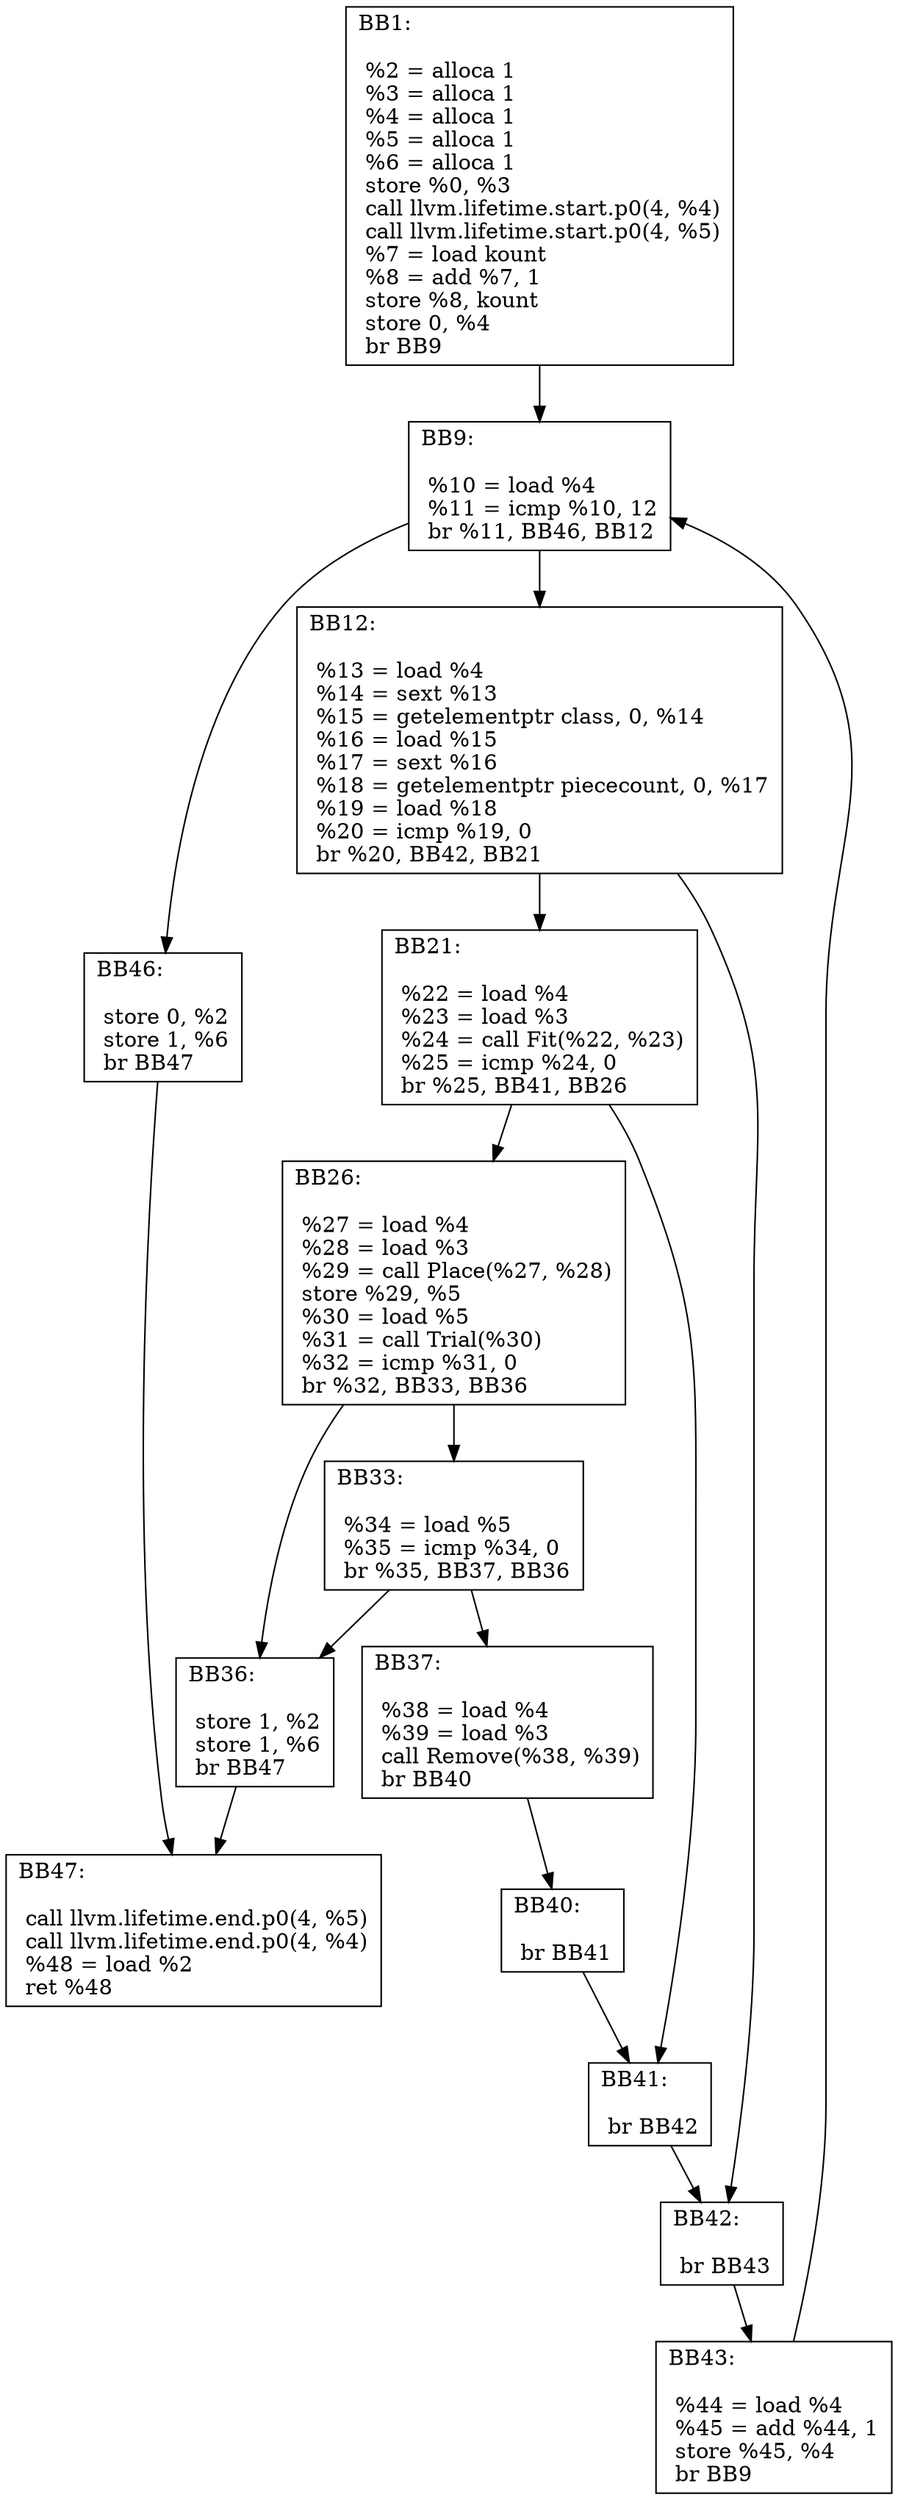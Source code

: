 digraph "CFG of Trial function"{
	BB1[shape=record,label="{BB1:\l\l
	 %2 = alloca  1\l	 %3 = alloca  1\l	 %4 = alloca  1\l	 %5 = alloca  1\l	 %6 = alloca  1\l	 store  %0,  %3\l	 call llvm.lifetime.start.p0(4, %4)\l	 call llvm.lifetime.start.p0(4, %5)\l	 %7 = load  kount\l	 %8 = add  %7,  1\l	 store  %8,  kount\l	 store  0,  %4\l	 br BB9\l	}"];
	BB1 -> BB9
	BB9[shape=record,label="{BB9:\l\l
	 %10 = load  %4\l	 %11 = icmp  %10,  12\l	 br %11, BB46, BB12\l	}"];
	BB9 -> BB12
	BB9 -> BB46
	BB12[shape=record,label="{BB12:\l\l
	 %13 = load  %4\l	 %14 = sext  %13\l	 %15 = getelementptr  class,  0,  %14\l	 %16 = load  %15\l	 %17 = sext  %16\l	 %18 = getelementptr  piececount,  0,  %17\l	 %19 = load  %18\l	 %20 = icmp  %19,  0\l	 br %20, BB42, BB21\l	}"];
	BB12 -> BB21
	BB12 -> BB42
	BB21[shape=record,label="{BB21:\l\l
	 %22 = load  %4\l	 %23 = load  %3\l	 %24 = call Fit(%22, %23)\l	 %25 = icmp  %24,  0\l	 br %25, BB41, BB26\l	}"];
	BB21 -> BB26
	BB21 -> BB41
	BB26[shape=record,label="{BB26:\l\l
	 %27 = load  %4\l	 %28 = load  %3\l	 %29 = call Place(%27, %28)\l	 store  %29,  %5\l	 %30 = load  %5\l	 %31 = call Trial(%30)\l	 %32 = icmp  %31,  0\l	 br %32, BB33, BB36\l	}"];
	BB26 -> BB36
	BB26 -> BB33
	BB33[shape=record,label="{BB33:\l\l
	 %34 = load  %5\l	 %35 = icmp  %34,  0\l	 br %35, BB37, BB36\l	}"];
	BB33 -> BB36
	BB33 -> BB37
	BB36[shape=record,label="{BB36:\l\l
	 store  1,  %2\l	 store  1,  %6\l	 br BB47\l	}"];
	BB36 -> BB47
	BB37[shape=record,label="{BB37:\l\l
	 %38 = load  %4\l	 %39 = load  %3\l	 call Remove(%38, %39)\l	 br BB40\l	}"];
	BB37 -> BB40
	BB40[shape=record,label="{BB40:\l\l
	 br BB41\l	}"];
	BB40 -> BB41
	BB41[shape=record,label="{BB41:\l\l
	 br BB42\l	}"];
	BB41 -> BB42
	BB42[shape=record,label="{BB42:\l\l
	 br BB43\l	}"];
	BB42 -> BB43
	BB43[shape=record,label="{BB43:\l\l
	 %44 = load  %4\l	 %45 = add  %44,  1\l	 store  %45,  %4\l	 br BB9\l	}"];
	BB43 -> BB9
	BB46[shape=record,label="{BB46:\l\l
	 store  0,  %2\l	 store  1,  %6\l	 br BB47\l	}"];
	BB46 -> BB47
	BB47[shape=record,label="{BB47:\l\l
	 call llvm.lifetime.end.p0(4, %5)\l	 call llvm.lifetime.end.p0(4, %4)\l	 %48 = load  %2\l	 ret %48\l	}"];
}
